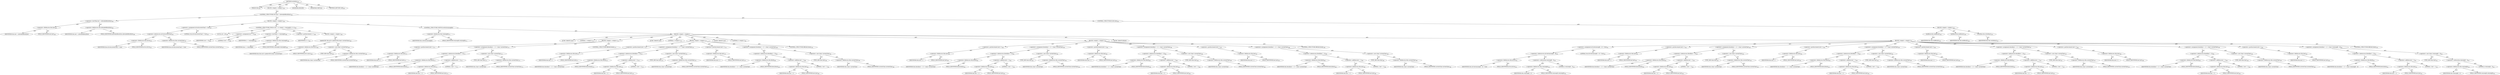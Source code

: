 digraph "writeRun" {  
"111669149702" [label = <(METHOD,writeRun)<SUB>365</SUB>> ]
"115964116993" [label = <(PARAM,this)<SUB>365</SUB>> ]
"25769803816" [label = <(BLOCK,&lt;empty&gt;,&lt;empty&gt;)<SUB>365</SUB>> ]
"47244640291" [label = <(CONTROL_STRUCTURE,IF,if (last &lt; allowableBlockSize))<SUB>366</SUB>> ]
"30064771381" [label = <(&lt;operator&gt;.lessThan,last &lt; allowableBlockSize)<SUB>366</SUB>> ]
"30064771382" [label = <(&lt;operator&gt;.fieldAccess,this.last)<SUB>366</SUB>> ]
"68719477078" [label = <(IDENTIFIER,this,last &lt; allowableBlockSize)> ]
"55834574884" [label = <(FIELD_IDENTIFIER,last,last)<SUB>366</SUB>> ]
"30064771383" [label = <(&lt;operator&gt;.fieldAccess,this.allowableBlockSize)<SUB>366</SUB>> ]
"68719477079" [label = <(IDENTIFIER,this,last &lt; allowableBlockSize)> ]
"55834574885" [label = <(FIELD_IDENTIFIER,allowableBlockSize,allowableBlockSize)<SUB>366</SUB>> ]
"25769803817" [label = <(BLOCK,&lt;empty&gt;,&lt;empty&gt;)<SUB>366</SUB>> ]
"30064771384" [label = <(&lt;operator&gt;.assignment,inUse[currentChar] = true)<SUB>367</SUB>> ]
"30064771385" [label = <(&lt;operator&gt;.indexAccess,inUse[currentChar])<SUB>367</SUB>> ]
"30064771386" [label = <(&lt;operator&gt;.fieldAccess,this.inUse)<SUB>367</SUB>> ]
"68719477080" [label = <(IDENTIFIER,this,inUse[currentChar] = true)> ]
"55834574886" [label = <(FIELD_IDENTIFIER,inUse,inUse)<SUB>367</SUB>> ]
"30064771387" [label = <(&lt;operator&gt;.fieldAccess,this.currentChar)<SUB>367</SUB>> ]
"68719477081" [label = <(IDENTIFIER,this,inUse[currentChar] = true)> ]
"55834574887" [label = <(FIELD_IDENTIFIER,currentChar,currentChar)<SUB>367</SUB>> ]
"90194313323" [label = <(LITERAL,true,inUse[currentChar] = true)<SUB>367</SUB>> ]
"47244640292" [label = <(CONTROL_STRUCTURE,FOR,for (int i = 0; Some(i &lt; runLength); i++))<SUB>368</SUB>> ]
"94489280535" [label = <(LOCAL,int i: int)<SUB>368</SUB>> ]
"30064771388" [label = <(&lt;operator&gt;.assignment,int i = 0)<SUB>368</SUB>> ]
"68719477082" [label = <(IDENTIFIER,i,int i = 0)<SUB>368</SUB>> ]
"90194313324" [label = <(LITERAL,0,int i = 0)<SUB>368</SUB>> ]
"30064771389" [label = <(&lt;operator&gt;.lessThan,i &lt; runLength)<SUB>368</SUB>> ]
"68719477083" [label = <(IDENTIFIER,i,i &lt; runLength)<SUB>368</SUB>> ]
"30064771390" [label = <(&lt;operator&gt;.fieldAccess,this.runLength)<SUB>368</SUB>> ]
"68719477084" [label = <(IDENTIFIER,this,i &lt; runLength)> ]
"55834574888" [label = <(FIELD_IDENTIFIER,runLength,runLength)<SUB>368</SUB>> ]
"30064771391" [label = <(&lt;operator&gt;.postIncrement,i++)<SUB>368</SUB>> ]
"68719477085" [label = <(IDENTIFIER,i,i++)<SUB>368</SUB>> ]
"25769803818" [label = <(BLOCK,&lt;empty&gt;,&lt;empty&gt;)<SUB>368</SUB>> ]
"30064771392" [label = <(updateCRC,this.mCrc.updateCRC((char) currentChar))<SUB>369</SUB>> ]
"30064771393" [label = <(&lt;operator&gt;.fieldAccess,this.mCrc)<SUB>369</SUB>> ]
"68719477086" [label = <(IDENTIFIER,this,this.mCrc.updateCRC((char) currentChar))> ]
"55834574889" [label = <(FIELD_IDENTIFIER,mCrc,mCrc)<SUB>369</SUB>> ]
"30064771394" [label = <(&lt;operator&gt;.cast,(char) currentChar)<SUB>369</SUB>> ]
"180388626435" [label = <(TYPE_REF,char,char)<SUB>369</SUB>> ]
"30064771395" [label = <(&lt;operator&gt;.fieldAccess,this.currentChar)<SUB>369</SUB>> ]
"68719477087" [label = <(IDENTIFIER,this,(char) currentChar)> ]
"55834574890" [label = <(FIELD_IDENTIFIER,currentChar,currentChar)<SUB>369</SUB>> ]
"47244640293" [label = <(CONTROL_STRUCTURE,SWITCH,switch(runLength))> ]
"30064771396" [label = <(&lt;operator&gt;.fieldAccess,this.runLength)<SUB>371</SUB>> ]
"68719477088" [label = <(IDENTIFIER,this,switch(runLength))> ]
"55834574891" [label = <(FIELD_IDENTIFIER,runLength,runLength)<SUB>371</SUB>> ]
"25769803819" [label = <(BLOCK,&lt;empty&gt;,&lt;empty&gt;)> ]
"81604378624" [label = <(JUMP_TARGET,case)> ]
"90194313325" [label = <(LITERAL,1,&lt;empty&gt;)<SUB>372</SUB>> ]
"25769803820" [label = <(BLOCK,&lt;empty&gt;,&lt;empty&gt;)<SUB>373</SUB>> ]
"30064771397" [label = <(&lt;operator&gt;.postIncrement,last++)<SUB>373</SUB>> ]
"30064771398" [label = <(&lt;operator&gt;.fieldAccess,this.last)<SUB>373</SUB>> ]
"68719477089" [label = <(IDENTIFIER,this,last++)> ]
"55834574892" [label = <(FIELD_IDENTIFIER,last,last)<SUB>373</SUB>> ]
"30064771399" [label = <(&lt;operator&gt;.assignment,block[last + 1] = (char) currentChar)<SUB>374</SUB>> ]
"30064771400" [label = <(&lt;operator&gt;.indexAccess,block[last + 1])<SUB>374</SUB>> ]
"30064771401" [label = <(&lt;operator&gt;.fieldAccess,this.block)<SUB>374</SUB>> ]
"68719477090" [label = <(IDENTIFIER,this,block[last + 1] = (char) currentChar)> ]
"55834574893" [label = <(FIELD_IDENTIFIER,block,block)<SUB>374</SUB>> ]
"30064771402" [label = <(&lt;operator&gt;.addition,last + 1)<SUB>374</SUB>> ]
"30064771403" [label = <(&lt;operator&gt;.fieldAccess,this.last)<SUB>374</SUB>> ]
"68719477091" [label = <(IDENTIFIER,this,last + 1)> ]
"55834574894" [label = <(FIELD_IDENTIFIER,last,last)<SUB>374</SUB>> ]
"90194313326" [label = <(LITERAL,1,last + 1)<SUB>374</SUB>> ]
"30064771404" [label = <(&lt;operator&gt;.cast,(char) currentChar)<SUB>374</SUB>> ]
"180388626436" [label = <(TYPE_REF,char,char)<SUB>374</SUB>> ]
"30064771405" [label = <(&lt;operator&gt;.fieldAccess,this.currentChar)<SUB>374</SUB>> ]
"68719477092" [label = <(IDENTIFIER,this,(char) currentChar)> ]
"55834574895" [label = <(FIELD_IDENTIFIER,currentChar,currentChar)<SUB>374</SUB>> ]
"47244640294" [label = <(CONTROL_STRUCTURE,BREAK,break;)<SUB>375</SUB>> ]
"81604378625" [label = <(JUMP_TARGET,case)> ]
"90194313327" [label = <(LITERAL,2,&lt;empty&gt;)<SUB>376</SUB>> ]
"25769803821" [label = <(BLOCK,&lt;empty&gt;,&lt;empty&gt;)<SUB>377</SUB>> ]
"30064771406" [label = <(&lt;operator&gt;.postIncrement,last++)<SUB>377</SUB>> ]
"30064771407" [label = <(&lt;operator&gt;.fieldAccess,this.last)<SUB>377</SUB>> ]
"68719477093" [label = <(IDENTIFIER,this,last++)> ]
"55834574896" [label = <(FIELD_IDENTIFIER,last,last)<SUB>377</SUB>> ]
"30064771408" [label = <(&lt;operator&gt;.assignment,block[last + 1] = (char) currentChar)<SUB>378</SUB>> ]
"30064771409" [label = <(&lt;operator&gt;.indexAccess,block[last + 1])<SUB>378</SUB>> ]
"30064771410" [label = <(&lt;operator&gt;.fieldAccess,this.block)<SUB>378</SUB>> ]
"68719477094" [label = <(IDENTIFIER,this,block[last + 1] = (char) currentChar)> ]
"55834574897" [label = <(FIELD_IDENTIFIER,block,block)<SUB>378</SUB>> ]
"30064771411" [label = <(&lt;operator&gt;.addition,last + 1)<SUB>378</SUB>> ]
"30064771412" [label = <(&lt;operator&gt;.fieldAccess,this.last)<SUB>378</SUB>> ]
"68719477095" [label = <(IDENTIFIER,this,last + 1)> ]
"55834574898" [label = <(FIELD_IDENTIFIER,last,last)<SUB>378</SUB>> ]
"90194313328" [label = <(LITERAL,1,last + 1)<SUB>378</SUB>> ]
"30064771413" [label = <(&lt;operator&gt;.cast,(char) currentChar)<SUB>378</SUB>> ]
"180388626437" [label = <(TYPE_REF,char,char)<SUB>378</SUB>> ]
"30064771414" [label = <(&lt;operator&gt;.fieldAccess,this.currentChar)<SUB>378</SUB>> ]
"68719477096" [label = <(IDENTIFIER,this,(char) currentChar)> ]
"55834574899" [label = <(FIELD_IDENTIFIER,currentChar,currentChar)<SUB>378</SUB>> ]
"30064771415" [label = <(&lt;operator&gt;.postIncrement,last++)<SUB>379</SUB>> ]
"30064771416" [label = <(&lt;operator&gt;.fieldAccess,this.last)<SUB>379</SUB>> ]
"68719477097" [label = <(IDENTIFIER,this,last++)> ]
"55834574900" [label = <(FIELD_IDENTIFIER,last,last)<SUB>379</SUB>> ]
"30064771417" [label = <(&lt;operator&gt;.assignment,block[last + 1] = (char) currentChar)<SUB>380</SUB>> ]
"30064771418" [label = <(&lt;operator&gt;.indexAccess,block[last + 1])<SUB>380</SUB>> ]
"30064771419" [label = <(&lt;operator&gt;.fieldAccess,this.block)<SUB>380</SUB>> ]
"68719477098" [label = <(IDENTIFIER,this,block[last + 1] = (char) currentChar)> ]
"55834574901" [label = <(FIELD_IDENTIFIER,block,block)<SUB>380</SUB>> ]
"30064771420" [label = <(&lt;operator&gt;.addition,last + 1)<SUB>380</SUB>> ]
"30064771421" [label = <(&lt;operator&gt;.fieldAccess,this.last)<SUB>380</SUB>> ]
"68719477099" [label = <(IDENTIFIER,this,last + 1)> ]
"55834574902" [label = <(FIELD_IDENTIFIER,last,last)<SUB>380</SUB>> ]
"90194313329" [label = <(LITERAL,1,last + 1)<SUB>380</SUB>> ]
"30064771422" [label = <(&lt;operator&gt;.cast,(char) currentChar)<SUB>380</SUB>> ]
"180388626438" [label = <(TYPE_REF,char,char)<SUB>380</SUB>> ]
"30064771423" [label = <(&lt;operator&gt;.fieldAccess,this.currentChar)<SUB>380</SUB>> ]
"68719477100" [label = <(IDENTIFIER,this,(char) currentChar)> ]
"55834574903" [label = <(FIELD_IDENTIFIER,currentChar,currentChar)<SUB>380</SUB>> ]
"47244640295" [label = <(CONTROL_STRUCTURE,BREAK,break;)<SUB>381</SUB>> ]
"81604378626" [label = <(JUMP_TARGET,case)> ]
"90194313330" [label = <(LITERAL,3,&lt;empty&gt;)<SUB>382</SUB>> ]
"25769803822" [label = <(BLOCK,&lt;empty&gt;,&lt;empty&gt;)<SUB>383</SUB>> ]
"30064771424" [label = <(&lt;operator&gt;.postIncrement,last++)<SUB>383</SUB>> ]
"30064771425" [label = <(&lt;operator&gt;.fieldAccess,this.last)<SUB>383</SUB>> ]
"68719477101" [label = <(IDENTIFIER,this,last++)> ]
"55834574904" [label = <(FIELD_IDENTIFIER,last,last)<SUB>383</SUB>> ]
"30064771426" [label = <(&lt;operator&gt;.assignment,block[last + 1] = (char) currentChar)<SUB>384</SUB>> ]
"30064771427" [label = <(&lt;operator&gt;.indexAccess,block[last + 1])<SUB>384</SUB>> ]
"30064771428" [label = <(&lt;operator&gt;.fieldAccess,this.block)<SUB>384</SUB>> ]
"68719477102" [label = <(IDENTIFIER,this,block[last + 1] = (char) currentChar)> ]
"55834574905" [label = <(FIELD_IDENTIFIER,block,block)<SUB>384</SUB>> ]
"30064771429" [label = <(&lt;operator&gt;.addition,last + 1)<SUB>384</SUB>> ]
"30064771430" [label = <(&lt;operator&gt;.fieldAccess,this.last)<SUB>384</SUB>> ]
"68719477103" [label = <(IDENTIFIER,this,last + 1)> ]
"55834574906" [label = <(FIELD_IDENTIFIER,last,last)<SUB>384</SUB>> ]
"90194313331" [label = <(LITERAL,1,last + 1)<SUB>384</SUB>> ]
"30064771431" [label = <(&lt;operator&gt;.cast,(char) currentChar)<SUB>384</SUB>> ]
"180388626439" [label = <(TYPE_REF,char,char)<SUB>384</SUB>> ]
"30064771432" [label = <(&lt;operator&gt;.fieldAccess,this.currentChar)<SUB>384</SUB>> ]
"68719477104" [label = <(IDENTIFIER,this,(char) currentChar)> ]
"55834574907" [label = <(FIELD_IDENTIFIER,currentChar,currentChar)<SUB>384</SUB>> ]
"30064771433" [label = <(&lt;operator&gt;.postIncrement,last++)<SUB>385</SUB>> ]
"30064771434" [label = <(&lt;operator&gt;.fieldAccess,this.last)<SUB>385</SUB>> ]
"68719477105" [label = <(IDENTIFIER,this,last++)> ]
"55834574908" [label = <(FIELD_IDENTIFIER,last,last)<SUB>385</SUB>> ]
"30064771435" [label = <(&lt;operator&gt;.assignment,block[last + 1] = (char) currentChar)<SUB>386</SUB>> ]
"30064771436" [label = <(&lt;operator&gt;.indexAccess,block[last + 1])<SUB>386</SUB>> ]
"30064771437" [label = <(&lt;operator&gt;.fieldAccess,this.block)<SUB>386</SUB>> ]
"68719477106" [label = <(IDENTIFIER,this,block[last + 1] = (char) currentChar)> ]
"55834574909" [label = <(FIELD_IDENTIFIER,block,block)<SUB>386</SUB>> ]
"30064771438" [label = <(&lt;operator&gt;.addition,last + 1)<SUB>386</SUB>> ]
"30064771439" [label = <(&lt;operator&gt;.fieldAccess,this.last)<SUB>386</SUB>> ]
"68719477107" [label = <(IDENTIFIER,this,last + 1)> ]
"55834574910" [label = <(FIELD_IDENTIFIER,last,last)<SUB>386</SUB>> ]
"90194313332" [label = <(LITERAL,1,last + 1)<SUB>386</SUB>> ]
"30064771440" [label = <(&lt;operator&gt;.cast,(char) currentChar)<SUB>386</SUB>> ]
"180388626440" [label = <(TYPE_REF,char,char)<SUB>386</SUB>> ]
"30064771441" [label = <(&lt;operator&gt;.fieldAccess,this.currentChar)<SUB>386</SUB>> ]
"68719477108" [label = <(IDENTIFIER,this,(char) currentChar)> ]
"55834574911" [label = <(FIELD_IDENTIFIER,currentChar,currentChar)<SUB>386</SUB>> ]
"30064771442" [label = <(&lt;operator&gt;.postIncrement,last++)<SUB>387</SUB>> ]
"30064771443" [label = <(&lt;operator&gt;.fieldAccess,this.last)<SUB>387</SUB>> ]
"68719477109" [label = <(IDENTIFIER,this,last++)> ]
"55834574912" [label = <(FIELD_IDENTIFIER,last,last)<SUB>387</SUB>> ]
"30064771444" [label = <(&lt;operator&gt;.assignment,block[last + 1] = (char) currentChar)<SUB>388</SUB>> ]
"30064771445" [label = <(&lt;operator&gt;.indexAccess,block[last + 1])<SUB>388</SUB>> ]
"30064771446" [label = <(&lt;operator&gt;.fieldAccess,this.block)<SUB>388</SUB>> ]
"68719477110" [label = <(IDENTIFIER,this,block[last + 1] = (char) currentChar)> ]
"55834574913" [label = <(FIELD_IDENTIFIER,block,block)<SUB>388</SUB>> ]
"30064771447" [label = <(&lt;operator&gt;.addition,last + 1)<SUB>388</SUB>> ]
"30064771448" [label = <(&lt;operator&gt;.fieldAccess,this.last)<SUB>388</SUB>> ]
"68719477111" [label = <(IDENTIFIER,this,last + 1)> ]
"55834574914" [label = <(FIELD_IDENTIFIER,last,last)<SUB>388</SUB>> ]
"90194313333" [label = <(LITERAL,1,last + 1)<SUB>388</SUB>> ]
"30064771449" [label = <(&lt;operator&gt;.cast,(char) currentChar)<SUB>388</SUB>> ]
"180388626441" [label = <(TYPE_REF,char,char)<SUB>388</SUB>> ]
"30064771450" [label = <(&lt;operator&gt;.fieldAccess,this.currentChar)<SUB>388</SUB>> ]
"68719477112" [label = <(IDENTIFIER,this,(char) currentChar)> ]
"55834574915" [label = <(FIELD_IDENTIFIER,currentChar,currentChar)<SUB>388</SUB>> ]
"47244640296" [label = <(CONTROL_STRUCTURE,BREAK,break;)<SUB>389</SUB>> ]
"81604378627" [label = <(JUMP_TARGET,default)> ]
"25769803823" [label = <(BLOCK,&lt;empty&gt;,&lt;empty&gt;)<SUB>391</SUB>> ]
"30064771451" [label = <(&lt;operator&gt;.assignment,inUse[runLength - 4] = true)<SUB>391</SUB>> ]
"30064771452" [label = <(&lt;operator&gt;.indexAccess,inUse[runLength - 4])<SUB>391</SUB>> ]
"30064771453" [label = <(&lt;operator&gt;.fieldAccess,this.inUse)<SUB>391</SUB>> ]
"68719477113" [label = <(IDENTIFIER,this,inUse[runLength - 4] = true)> ]
"55834574916" [label = <(FIELD_IDENTIFIER,inUse,inUse)<SUB>391</SUB>> ]
"30064771454" [label = <(&lt;operator&gt;.subtraction,runLength - 4)<SUB>391</SUB>> ]
"30064771455" [label = <(&lt;operator&gt;.fieldAccess,this.runLength)<SUB>391</SUB>> ]
"68719477114" [label = <(IDENTIFIER,this,runLength - 4)> ]
"55834574917" [label = <(FIELD_IDENTIFIER,runLength,runLength)<SUB>391</SUB>> ]
"90194313334" [label = <(LITERAL,4,runLength - 4)<SUB>391</SUB>> ]
"90194313335" [label = <(LITERAL,true,inUse[runLength - 4] = true)<SUB>391</SUB>> ]
"30064771456" [label = <(&lt;operator&gt;.postIncrement,last++)<SUB>392</SUB>> ]
"30064771457" [label = <(&lt;operator&gt;.fieldAccess,this.last)<SUB>392</SUB>> ]
"68719477115" [label = <(IDENTIFIER,this,last++)> ]
"55834574918" [label = <(FIELD_IDENTIFIER,last,last)<SUB>392</SUB>> ]
"30064771458" [label = <(&lt;operator&gt;.assignment,block[last + 1] = (char) currentChar)<SUB>393</SUB>> ]
"30064771459" [label = <(&lt;operator&gt;.indexAccess,block[last + 1])<SUB>393</SUB>> ]
"30064771460" [label = <(&lt;operator&gt;.fieldAccess,this.block)<SUB>393</SUB>> ]
"68719477116" [label = <(IDENTIFIER,this,block[last + 1] = (char) currentChar)> ]
"55834574919" [label = <(FIELD_IDENTIFIER,block,block)<SUB>393</SUB>> ]
"30064771461" [label = <(&lt;operator&gt;.addition,last + 1)<SUB>393</SUB>> ]
"30064771462" [label = <(&lt;operator&gt;.fieldAccess,this.last)<SUB>393</SUB>> ]
"68719477117" [label = <(IDENTIFIER,this,last + 1)> ]
"55834574920" [label = <(FIELD_IDENTIFIER,last,last)<SUB>393</SUB>> ]
"90194313336" [label = <(LITERAL,1,last + 1)<SUB>393</SUB>> ]
"30064771463" [label = <(&lt;operator&gt;.cast,(char) currentChar)<SUB>393</SUB>> ]
"180388626442" [label = <(TYPE_REF,char,char)<SUB>393</SUB>> ]
"30064771464" [label = <(&lt;operator&gt;.fieldAccess,this.currentChar)<SUB>393</SUB>> ]
"68719477118" [label = <(IDENTIFIER,this,(char) currentChar)> ]
"55834574921" [label = <(FIELD_IDENTIFIER,currentChar,currentChar)<SUB>393</SUB>> ]
"30064771465" [label = <(&lt;operator&gt;.postIncrement,last++)<SUB>394</SUB>> ]
"30064771466" [label = <(&lt;operator&gt;.fieldAccess,this.last)<SUB>394</SUB>> ]
"68719477119" [label = <(IDENTIFIER,this,last++)> ]
"55834574922" [label = <(FIELD_IDENTIFIER,last,last)<SUB>394</SUB>> ]
"30064771467" [label = <(&lt;operator&gt;.assignment,block[last + 1] = (char) currentChar)<SUB>395</SUB>> ]
"30064771468" [label = <(&lt;operator&gt;.indexAccess,block[last + 1])<SUB>395</SUB>> ]
"30064771469" [label = <(&lt;operator&gt;.fieldAccess,this.block)<SUB>395</SUB>> ]
"68719477120" [label = <(IDENTIFIER,this,block[last + 1] = (char) currentChar)> ]
"55834574923" [label = <(FIELD_IDENTIFIER,block,block)<SUB>395</SUB>> ]
"30064771470" [label = <(&lt;operator&gt;.addition,last + 1)<SUB>395</SUB>> ]
"30064771471" [label = <(&lt;operator&gt;.fieldAccess,this.last)<SUB>395</SUB>> ]
"68719477121" [label = <(IDENTIFIER,this,last + 1)> ]
"55834574924" [label = <(FIELD_IDENTIFIER,last,last)<SUB>395</SUB>> ]
"90194313337" [label = <(LITERAL,1,last + 1)<SUB>395</SUB>> ]
"30064771472" [label = <(&lt;operator&gt;.cast,(char) currentChar)<SUB>395</SUB>> ]
"180388626443" [label = <(TYPE_REF,char,char)<SUB>395</SUB>> ]
"30064771473" [label = <(&lt;operator&gt;.fieldAccess,this.currentChar)<SUB>395</SUB>> ]
"68719477122" [label = <(IDENTIFIER,this,(char) currentChar)> ]
"55834574925" [label = <(FIELD_IDENTIFIER,currentChar,currentChar)<SUB>395</SUB>> ]
"30064771474" [label = <(&lt;operator&gt;.postIncrement,last++)<SUB>396</SUB>> ]
"30064771475" [label = <(&lt;operator&gt;.fieldAccess,this.last)<SUB>396</SUB>> ]
"68719477123" [label = <(IDENTIFIER,this,last++)> ]
"55834574926" [label = <(FIELD_IDENTIFIER,last,last)<SUB>396</SUB>> ]
"30064771476" [label = <(&lt;operator&gt;.assignment,block[last + 1] = (char) currentChar)<SUB>397</SUB>> ]
"30064771477" [label = <(&lt;operator&gt;.indexAccess,block[last + 1])<SUB>397</SUB>> ]
"30064771478" [label = <(&lt;operator&gt;.fieldAccess,this.block)<SUB>397</SUB>> ]
"68719477124" [label = <(IDENTIFIER,this,block[last + 1] = (char) currentChar)> ]
"55834574927" [label = <(FIELD_IDENTIFIER,block,block)<SUB>397</SUB>> ]
"30064771479" [label = <(&lt;operator&gt;.addition,last + 1)<SUB>397</SUB>> ]
"30064771480" [label = <(&lt;operator&gt;.fieldAccess,this.last)<SUB>397</SUB>> ]
"68719477125" [label = <(IDENTIFIER,this,last + 1)> ]
"55834574928" [label = <(FIELD_IDENTIFIER,last,last)<SUB>397</SUB>> ]
"90194313338" [label = <(LITERAL,1,last + 1)<SUB>397</SUB>> ]
"30064771481" [label = <(&lt;operator&gt;.cast,(char) currentChar)<SUB>397</SUB>> ]
"180388626444" [label = <(TYPE_REF,char,char)<SUB>397</SUB>> ]
"30064771482" [label = <(&lt;operator&gt;.fieldAccess,this.currentChar)<SUB>397</SUB>> ]
"68719477126" [label = <(IDENTIFIER,this,(char) currentChar)> ]
"55834574929" [label = <(FIELD_IDENTIFIER,currentChar,currentChar)<SUB>397</SUB>> ]
"30064771483" [label = <(&lt;operator&gt;.postIncrement,last++)<SUB>398</SUB>> ]
"30064771484" [label = <(&lt;operator&gt;.fieldAccess,this.last)<SUB>398</SUB>> ]
"68719477127" [label = <(IDENTIFIER,this,last++)> ]
"55834574930" [label = <(FIELD_IDENTIFIER,last,last)<SUB>398</SUB>> ]
"30064771485" [label = <(&lt;operator&gt;.assignment,block[last + 1] = (char) currentChar)<SUB>399</SUB>> ]
"30064771486" [label = <(&lt;operator&gt;.indexAccess,block[last + 1])<SUB>399</SUB>> ]
"30064771487" [label = <(&lt;operator&gt;.fieldAccess,this.block)<SUB>399</SUB>> ]
"68719477128" [label = <(IDENTIFIER,this,block[last + 1] = (char) currentChar)> ]
"55834574931" [label = <(FIELD_IDENTIFIER,block,block)<SUB>399</SUB>> ]
"30064771488" [label = <(&lt;operator&gt;.addition,last + 1)<SUB>399</SUB>> ]
"30064771489" [label = <(&lt;operator&gt;.fieldAccess,this.last)<SUB>399</SUB>> ]
"68719477129" [label = <(IDENTIFIER,this,last + 1)> ]
"55834574932" [label = <(FIELD_IDENTIFIER,last,last)<SUB>399</SUB>> ]
"90194313339" [label = <(LITERAL,1,last + 1)<SUB>399</SUB>> ]
"30064771490" [label = <(&lt;operator&gt;.cast,(char) currentChar)<SUB>399</SUB>> ]
"180388626445" [label = <(TYPE_REF,char,char)<SUB>399</SUB>> ]
"30064771491" [label = <(&lt;operator&gt;.fieldAccess,this.currentChar)<SUB>399</SUB>> ]
"68719477130" [label = <(IDENTIFIER,this,(char) currentChar)> ]
"55834574933" [label = <(FIELD_IDENTIFIER,currentChar,currentChar)<SUB>399</SUB>> ]
"30064771492" [label = <(&lt;operator&gt;.postIncrement,last++)<SUB>400</SUB>> ]
"30064771493" [label = <(&lt;operator&gt;.fieldAccess,this.last)<SUB>400</SUB>> ]
"68719477131" [label = <(IDENTIFIER,this,last++)> ]
"55834574934" [label = <(FIELD_IDENTIFIER,last,last)<SUB>400</SUB>> ]
"30064771494" [label = <(&lt;operator&gt;.assignment,block[last + 1] = (char) (runLength - 4))<SUB>401</SUB>> ]
"30064771495" [label = <(&lt;operator&gt;.indexAccess,block[last + 1])<SUB>401</SUB>> ]
"30064771496" [label = <(&lt;operator&gt;.fieldAccess,this.block)<SUB>401</SUB>> ]
"68719477132" [label = <(IDENTIFIER,this,block[last + 1] = (char) (runLength - 4))> ]
"55834574935" [label = <(FIELD_IDENTIFIER,block,block)<SUB>401</SUB>> ]
"30064771497" [label = <(&lt;operator&gt;.addition,last + 1)<SUB>401</SUB>> ]
"30064771498" [label = <(&lt;operator&gt;.fieldAccess,this.last)<SUB>401</SUB>> ]
"68719477133" [label = <(IDENTIFIER,this,last + 1)> ]
"55834574936" [label = <(FIELD_IDENTIFIER,last,last)<SUB>401</SUB>> ]
"90194313340" [label = <(LITERAL,1,last + 1)<SUB>401</SUB>> ]
"30064771499" [label = <(&lt;operator&gt;.cast,(char) (runLength - 4))<SUB>401</SUB>> ]
"180388626446" [label = <(TYPE_REF,char,char)<SUB>401</SUB>> ]
"30064771500" [label = <(&lt;operator&gt;.subtraction,runLength - 4)<SUB>401</SUB>> ]
"30064771501" [label = <(&lt;operator&gt;.fieldAccess,this.runLength)<SUB>401</SUB>> ]
"68719477134" [label = <(IDENTIFIER,this,runLength - 4)> ]
"55834574937" [label = <(FIELD_IDENTIFIER,runLength,runLength)<SUB>401</SUB>> ]
"90194313341" [label = <(LITERAL,4,runLength - 4)<SUB>401</SUB>> ]
"47244640297" [label = <(CONTROL_STRUCTURE,BREAK,break;)<SUB>402</SUB>> ]
"47244640298" [label = <(CONTROL_STRUCTURE,ELSE,else)<SUB>404</SUB>> ]
"25769803824" [label = <(BLOCK,&lt;empty&gt;,&lt;empty&gt;)<SUB>404</SUB>> ]
"30064771502" [label = <(endBlock,this.endBlock())<SUB>405</SUB>> ]
"68719476738" [label = <(IDENTIFIER,this,this.endBlock())<SUB>405</SUB>> ]
"30064771503" [label = <(initBlock,this.initBlock())<SUB>406</SUB>> ]
"68719476739" [label = <(IDENTIFIER,this,this.initBlock())<SUB>406</SUB>> ]
"30064771504" [label = <(writeRun,this.writeRun())<SUB>407</SUB>> ]
"68719476740" [label = <(IDENTIFIER,this,this.writeRun())<SUB>407</SUB>> ]
"133143986222" [label = <(MODIFIER,PRIVATE)> ]
"133143986223" [label = <(MODIFIER,VIRTUAL)> ]
"128849018886" [label = <(METHOD_RETURN,void)<SUB>365</SUB>> ]
  "111669149702" -> "115964116993"  [ label = "AST: "] 
  "111669149702" -> "25769803816"  [ label = "AST: "] 
  "111669149702" -> "133143986222"  [ label = "AST: "] 
  "111669149702" -> "133143986223"  [ label = "AST: "] 
  "111669149702" -> "128849018886"  [ label = "AST: "] 
  "25769803816" -> "47244640291"  [ label = "AST: "] 
  "47244640291" -> "30064771381"  [ label = "AST: "] 
  "47244640291" -> "25769803817"  [ label = "AST: "] 
  "47244640291" -> "47244640298"  [ label = "AST: "] 
  "30064771381" -> "30064771382"  [ label = "AST: "] 
  "30064771381" -> "30064771383"  [ label = "AST: "] 
  "30064771382" -> "68719477078"  [ label = "AST: "] 
  "30064771382" -> "55834574884"  [ label = "AST: "] 
  "30064771383" -> "68719477079"  [ label = "AST: "] 
  "30064771383" -> "55834574885"  [ label = "AST: "] 
  "25769803817" -> "30064771384"  [ label = "AST: "] 
  "25769803817" -> "47244640292"  [ label = "AST: "] 
  "25769803817" -> "47244640293"  [ label = "AST: "] 
  "30064771384" -> "30064771385"  [ label = "AST: "] 
  "30064771384" -> "90194313323"  [ label = "AST: "] 
  "30064771385" -> "30064771386"  [ label = "AST: "] 
  "30064771385" -> "30064771387"  [ label = "AST: "] 
  "30064771386" -> "68719477080"  [ label = "AST: "] 
  "30064771386" -> "55834574886"  [ label = "AST: "] 
  "30064771387" -> "68719477081"  [ label = "AST: "] 
  "30064771387" -> "55834574887"  [ label = "AST: "] 
  "47244640292" -> "94489280535"  [ label = "AST: "] 
  "47244640292" -> "30064771388"  [ label = "AST: "] 
  "47244640292" -> "30064771389"  [ label = "AST: "] 
  "47244640292" -> "30064771391"  [ label = "AST: "] 
  "47244640292" -> "25769803818"  [ label = "AST: "] 
  "30064771388" -> "68719477082"  [ label = "AST: "] 
  "30064771388" -> "90194313324"  [ label = "AST: "] 
  "30064771389" -> "68719477083"  [ label = "AST: "] 
  "30064771389" -> "30064771390"  [ label = "AST: "] 
  "30064771390" -> "68719477084"  [ label = "AST: "] 
  "30064771390" -> "55834574888"  [ label = "AST: "] 
  "30064771391" -> "68719477085"  [ label = "AST: "] 
  "25769803818" -> "30064771392"  [ label = "AST: "] 
  "30064771392" -> "30064771393"  [ label = "AST: "] 
  "30064771392" -> "30064771394"  [ label = "AST: "] 
  "30064771393" -> "68719477086"  [ label = "AST: "] 
  "30064771393" -> "55834574889"  [ label = "AST: "] 
  "30064771394" -> "180388626435"  [ label = "AST: "] 
  "30064771394" -> "30064771395"  [ label = "AST: "] 
  "30064771395" -> "68719477087"  [ label = "AST: "] 
  "30064771395" -> "55834574890"  [ label = "AST: "] 
  "47244640293" -> "30064771396"  [ label = "AST: "] 
  "47244640293" -> "25769803819"  [ label = "AST: "] 
  "30064771396" -> "68719477088"  [ label = "AST: "] 
  "30064771396" -> "55834574891"  [ label = "AST: "] 
  "25769803819" -> "81604378624"  [ label = "AST: "] 
  "25769803819" -> "90194313325"  [ label = "AST: "] 
  "25769803819" -> "25769803820"  [ label = "AST: "] 
  "25769803819" -> "81604378625"  [ label = "AST: "] 
  "25769803819" -> "90194313327"  [ label = "AST: "] 
  "25769803819" -> "25769803821"  [ label = "AST: "] 
  "25769803819" -> "81604378626"  [ label = "AST: "] 
  "25769803819" -> "90194313330"  [ label = "AST: "] 
  "25769803819" -> "25769803822"  [ label = "AST: "] 
  "25769803819" -> "81604378627"  [ label = "AST: "] 
  "25769803819" -> "25769803823"  [ label = "AST: "] 
  "25769803820" -> "30064771397"  [ label = "AST: "] 
  "25769803820" -> "30064771399"  [ label = "AST: "] 
  "25769803820" -> "47244640294"  [ label = "AST: "] 
  "30064771397" -> "30064771398"  [ label = "AST: "] 
  "30064771398" -> "68719477089"  [ label = "AST: "] 
  "30064771398" -> "55834574892"  [ label = "AST: "] 
  "30064771399" -> "30064771400"  [ label = "AST: "] 
  "30064771399" -> "30064771404"  [ label = "AST: "] 
  "30064771400" -> "30064771401"  [ label = "AST: "] 
  "30064771400" -> "30064771402"  [ label = "AST: "] 
  "30064771401" -> "68719477090"  [ label = "AST: "] 
  "30064771401" -> "55834574893"  [ label = "AST: "] 
  "30064771402" -> "30064771403"  [ label = "AST: "] 
  "30064771402" -> "90194313326"  [ label = "AST: "] 
  "30064771403" -> "68719477091"  [ label = "AST: "] 
  "30064771403" -> "55834574894"  [ label = "AST: "] 
  "30064771404" -> "180388626436"  [ label = "AST: "] 
  "30064771404" -> "30064771405"  [ label = "AST: "] 
  "30064771405" -> "68719477092"  [ label = "AST: "] 
  "30064771405" -> "55834574895"  [ label = "AST: "] 
  "25769803821" -> "30064771406"  [ label = "AST: "] 
  "25769803821" -> "30064771408"  [ label = "AST: "] 
  "25769803821" -> "30064771415"  [ label = "AST: "] 
  "25769803821" -> "30064771417"  [ label = "AST: "] 
  "25769803821" -> "47244640295"  [ label = "AST: "] 
  "30064771406" -> "30064771407"  [ label = "AST: "] 
  "30064771407" -> "68719477093"  [ label = "AST: "] 
  "30064771407" -> "55834574896"  [ label = "AST: "] 
  "30064771408" -> "30064771409"  [ label = "AST: "] 
  "30064771408" -> "30064771413"  [ label = "AST: "] 
  "30064771409" -> "30064771410"  [ label = "AST: "] 
  "30064771409" -> "30064771411"  [ label = "AST: "] 
  "30064771410" -> "68719477094"  [ label = "AST: "] 
  "30064771410" -> "55834574897"  [ label = "AST: "] 
  "30064771411" -> "30064771412"  [ label = "AST: "] 
  "30064771411" -> "90194313328"  [ label = "AST: "] 
  "30064771412" -> "68719477095"  [ label = "AST: "] 
  "30064771412" -> "55834574898"  [ label = "AST: "] 
  "30064771413" -> "180388626437"  [ label = "AST: "] 
  "30064771413" -> "30064771414"  [ label = "AST: "] 
  "30064771414" -> "68719477096"  [ label = "AST: "] 
  "30064771414" -> "55834574899"  [ label = "AST: "] 
  "30064771415" -> "30064771416"  [ label = "AST: "] 
  "30064771416" -> "68719477097"  [ label = "AST: "] 
  "30064771416" -> "55834574900"  [ label = "AST: "] 
  "30064771417" -> "30064771418"  [ label = "AST: "] 
  "30064771417" -> "30064771422"  [ label = "AST: "] 
  "30064771418" -> "30064771419"  [ label = "AST: "] 
  "30064771418" -> "30064771420"  [ label = "AST: "] 
  "30064771419" -> "68719477098"  [ label = "AST: "] 
  "30064771419" -> "55834574901"  [ label = "AST: "] 
  "30064771420" -> "30064771421"  [ label = "AST: "] 
  "30064771420" -> "90194313329"  [ label = "AST: "] 
  "30064771421" -> "68719477099"  [ label = "AST: "] 
  "30064771421" -> "55834574902"  [ label = "AST: "] 
  "30064771422" -> "180388626438"  [ label = "AST: "] 
  "30064771422" -> "30064771423"  [ label = "AST: "] 
  "30064771423" -> "68719477100"  [ label = "AST: "] 
  "30064771423" -> "55834574903"  [ label = "AST: "] 
  "25769803822" -> "30064771424"  [ label = "AST: "] 
  "25769803822" -> "30064771426"  [ label = "AST: "] 
  "25769803822" -> "30064771433"  [ label = "AST: "] 
  "25769803822" -> "30064771435"  [ label = "AST: "] 
  "25769803822" -> "30064771442"  [ label = "AST: "] 
  "25769803822" -> "30064771444"  [ label = "AST: "] 
  "25769803822" -> "47244640296"  [ label = "AST: "] 
  "30064771424" -> "30064771425"  [ label = "AST: "] 
  "30064771425" -> "68719477101"  [ label = "AST: "] 
  "30064771425" -> "55834574904"  [ label = "AST: "] 
  "30064771426" -> "30064771427"  [ label = "AST: "] 
  "30064771426" -> "30064771431"  [ label = "AST: "] 
  "30064771427" -> "30064771428"  [ label = "AST: "] 
  "30064771427" -> "30064771429"  [ label = "AST: "] 
  "30064771428" -> "68719477102"  [ label = "AST: "] 
  "30064771428" -> "55834574905"  [ label = "AST: "] 
  "30064771429" -> "30064771430"  [ label = "AST: "] 
  "30064771429" -> "90194313331"  [ label = "AST: "] 
  "30064771430" -> "68719477103"  [ label = "AST: "] 
  "30064771430" -> "55834574906"  [ label = "AST: "] 
  "30064771431" -> "180388626439"  [ label = "AST: "] 
  "30064771431" -> "30064771432"  [ label = "AST: "] 
  "30064771432" -> "68719477104"  [ label = "AST: "] 
  "30064771432" -> "55834574907"  [ label = "AST: "] 
  "30064771433" -> "30064771434"  [ label = "AST: "] 
  "30064771434" -> "68719477105"  [ label = "AST: "] 
  "30064771434" -> "55834574908"  [ label = "AST: "] 
  "30064771435" -> "30064771436"  [ label = "AST: "] 
  "30064771435" -> "30064771440"  [ label = "AST: "] 
  "30064771436" -> "30064771437"  [ label = "AST: "] 
  "30064771436" -> "30064771438"  [ label = "AST: "] 
  "30064771437" -> "68719477106"  [ label = "AST: "] 
  "30064771437" -> "55834574909"  [ label = "AST: "] 
  "30064771438" -> "30064771439"  [ label = "AST: "] 
  "30064771438" -> "90194313332"  [ label = "AST: "] 
  "30064771439" -> "68719477107"  [ label = "AST: "] 
  "30064771439" -> "55834574910"  [ label = "AST: "] 
  "30064771440" -> "180388626440"  [ label = "AST: "] 
  "30064771440" -> "30064771441"  [ label = "AST: "] 
  "30064771441" -> "68719477108"  [ label = "AST: "] 
  "30064771441" -> "55834574911"  [ label = "AST: "] 
  "30064771442" -> "30064771443"  [ label = "AST: "] 
  "30064771443" -> "68719477109"  [ label = "AST: "] 
  "30064771443" -> "55834574912"  [ label = "AST: "] 
  "30064771444" -> "30064771445"  [ label = "AST: "] 
  "30064771444" -> "30064771449"  [ label = "AST: "] 
  "30064771445" -> "30064771446"  [ label = "AST: "] 
  "30064771445" -> "30064771447"  [ label = "AST: "] 
  "30064771446" -> "68719477110"  [ label = "AST: "] 
  "30064771446" -> "55834574913"  [ label = "AST: "] 
  "30064771447" -> "30064771448"  [ label = "AST: "] 
  "30064771447" -> "90194313333"  [ label = "AST: "] 
  "30064771448" -> "68719477111"  [ label = "AST: "] 
  "30064771448" -> "55834574914"  [ label = "AST: "] 
  "30064771449" -> "180388626441"  [ label = "AST: "] 
  "30064771449" -> "30064771450"  [ label = "AST: "] 
  "30064771450" -> "68719477112"  [ label = "AST: "] 
  "30064771450" -> "55834574915"  [ label = "AST: "] 
  "25769803823" -> "30064771451"  [ label = "AST: "] 
  "25769803823" -> "30064771456"  [ label = "AST: "] 
  "25769803823" -> "30064771458"  [ label = "AST: "] 
  "25769803823" -> "30064771465"  [ label = "AST: "] 
  "25769803823" -> "30064771467"  [ label = "AST: "] 
  "25769803823" -> "30064771474"  [ label = "AST: "] 
  "25769803823" -> "30064771476"  [ label = "AST: "] 
  "25769803823" -> "30064771483"  [ label = "AST: "] 
  "25769803823" -> "30064771485"  [ label = "AST: "] 
  "25769803823" -> "30064771492"  [ label = "AST: "] 
  "25769803823" -> "30064771494"  [ label = "AST: "] 
  "25769803823" -> "47244640297"  [ label = "AST: "] 
  "30064771451" -> "30064771452"  [ label = "AST: "] 
  "30064771451" -> "90194313335"  [ label = "AST: "] 
  "30064771452" -> "30064771453"  [ label = "AST: "] 
  "30064771452" -> "30064771454"  [ label = "AST: "] 
  "30064771453" -> "68719477113"  [ label = "AST: "] 
  "30064771453" -> "55834574916"  [ label = "AST: "] 
  "30064771454" -> "30064771455"  [ label = "AST: "] 
  "30064771454" -> "90194313334"  [ label = "AST: "] 
  "30064771455" -> "68719477114"  [ label = "AST: "] 
  "30064771455" -> "55834574917"  [ label = "AST: "] 
  "30064771456" -> "30064771457"  [ label = "AST: "] 
  "30064771457" -> "68719477115"  [ label = "AST: "] 
  "30064771457" -> "55834574918"  [ label = "AST: "] 
  "30064771458" -> "30064771459"  [ label = "AST: "] 
  "30064771458" -> "30064771463"  [ label = "AST: "] 
  "30064771459" -> "30064771460"  [ label = "AST: "] 
  "30064771459" -> "30064771461"  [ label = "AST: "] 
  "30064771460" -> "68719477116"  [ label = "AST: "] 
  "30064771460" -> "55834574919"  [ label = "AST: "] 
  "30064771461" -> "30064771462"  [ label = "AST: "] 
  "30064771461" -> "90194313336"  [ label = "AST: "] 
  "30064771462" -> "68719477117"  [ label = "AST: "] 
  "30064771462" -> "55834574920"  [ label = "AST: "] 
  "30064771463" -> "180388626442"  [ label = "AST: "] 
  "30064771463" -> "30064771464"  [ label = "AST: "] 
  "30064771464" -> "68719477118"  [ label = "AST: "] 
  "30064771464" -> "55834574921"  [ label = "AST: "] 
  "30064771465" -> "30064771466"  [ label = "AST: "] 
  "30064771466" -> "68719477119"  [ label = "AST: "] 
  "30064771466" -> "55834574922"  [ label = "AST: "] 
  "30064771467" -> "30064771468"  [ label = "AST: "] 
  "30064771467" -> "30064771472"  [ label = "AST: "] 
  "30064771468" -> "30064771469"  [ label = "AST: "] 
  "30064771468" -> "30064771470"  [ label = "AST: "] 
  "30064771469" -> "68719477120"  [ label = "AST: "] 
  "30064771469" -> "55834574923"  [ label = "AST: "] 
  "30064771470" -> "30064771471"  [ label = "AST: "] 
  "30064771470" -> "90194313337"  [ label = "AST: "] 
  "30064771471" -> "68719477121"  [ label = "AST: "] 
  "30064771471" -> "55834574924"  [ label = "AST: "] 
  "30064771472" -> "180388626443"  [ label = "AST: "] 
  "30064771472" -> "30064771473"  [ label = "AST: "] 
  "30064771473" -> "68719477122"  [ label = "AST: "] 
  "30064771473" -> "55834574925"  [ label = "AST: "] 
  "30064771474" -> "30064771475"  [ label = "AST: "] 
  "30064771475" -> "68719477123"  [ label = "AST: "] 
  "30064771475" -> "55834574926"  [ label = "AST: "] 
  "30064771476" -> "30064771477"  [ label = "AST: "] 
  "30064771476" -> "30064771481"  [ label = "AST: "] 
  "30064771477" -> "30064771478"  [ label = "AST: "] 
  "30064771477" -> "30064771479"  [ label = "AST: "] 
  "30064771478" -> "68719477124"  [ label = "AST: "] 
  "30064771478" -> "55834574927"  [ label = "AST: "] 
  "30064771479" -> "30064771480"  [ label = "AST: "] 
  "30064771479" -> "90194313338"  [ label = "AST: "] 
  "30064771480" -> "68719477125"  [ label = "AST: "] 
  "30064771480" -> "55834574928"  [ label = "AST: "] 
  "30064771481" -> "180388626444"  [ label = "AST: "] 
  "30064771481" -> "30064771482"  [ label = "AST: "] 
  "30064771482" -> "68719477126"  [ label = "AST: "] 
  "30064771482" -> "55834574929"  [ label = "AST: "] 
  "30064771483" -> "30064771484"  [ label = "AST: "] 
  "30064771484" -> "68719477127"  [ label = "AST: "] 
  "30064771484" -> "55834574930"  [ label = "AST: "] 
  "30064771485" -> "30064771486"  [ label = "AST: "] 
  "30064771485" -> "30064771490"  [ label = "AST: "] 
  "30064771486" -> "30064771487"  [ label = "AST: "] 
  "30064771486" -> "30064771488"  [ label = "AST: "] 
  "30064771487" -> "68719477128"  [ label = "AST: "] 
  "30064771487" -> "55834574931"  [ label = "AST: "] 
  "30064771488" -> "30064771489"  [ label = "AST: "] 
  "30064771488" -> "90194313339"  [ label = "AST: "] 
  "30064771489" -> "68719477129"  [ label = "AST: "] 
  "30064771489" -> "55834574932"  [ label = "AST: "] 
  "30064771490" -> "180388626445"  [ label = "AST: "] 
  "30064771490" -> "30064771491"  [ label = "AST: "] 
  "30064771491" -> "68719477130"  [ label = "AST: "] 
  "30064771491" -> "55834574933"  [ label = "AST: "] 
  "30064771492" -> "30064771493"  [ label = "AST: "] 
  "30064771493" -> "68719477131"  [ label = "AST: "] 
  "30064771493" -> "55834574934"  [ label = "AST: "] 
  "30064771494" -> "30064771495"  [ label = "AST: "] 
  "30064771494" -> "30064771499"  [ label = "AST: "] 
  "30064771495" -> "30064771496"  [ label = "AST: "] 
  "30064771495" -> "30064771497"  [ label = "AST: "] 
  "30064771496" -> "68719477132"  [ label = "AST: "] 
  "30064771496" -> "55834574935"  [ label = "AST: "] 
  "30064771497" -> "30064771498"  [ label = "AST: "] 
  "30064771497" -> "90194313340"  [ label = "AST: "] 
  "30064771498" -> "68719477133"  [ label = "AST: "] 
  "30064771498" -> "55834574936"  [ label = "AST: "] 
  "30064771499" -> "180388626446"  [ label = "AST: "] 
  "30064771499" -> "30064771500"  [ label = "AST: "] 
  "30064771500" -> "30064771501"  [ label = "AST: "] 
  "30064771500" -> "90194313341"  [ label = "AST: "] 
  "30064771501" -> "68719477134"  [ label = "AST: "] 
  "30064771501" -> "55834574937"  [ label = "AST: "] 
  "47244640298" -> "25769803824"  [ label = "AST: "] 
  "25769803824" -> "30064771502"  [ label = "AST: "] 
  "25769803824" -> "30064771503"  [ label = "AST: "] 
  "25769803824" -> "30064771504"  [ label = "AST: "] 
  "30064771502" -> "68719476738"  [ label = "AST: "] 
  "30064771503" -> "68719476739"  [ label = "AST: "] 
  "30064771504" -> "68719476740"  [ label = "AST: "] 
  "111669149702" -> "115964116993"  [ label = "DDG: "] 
}

